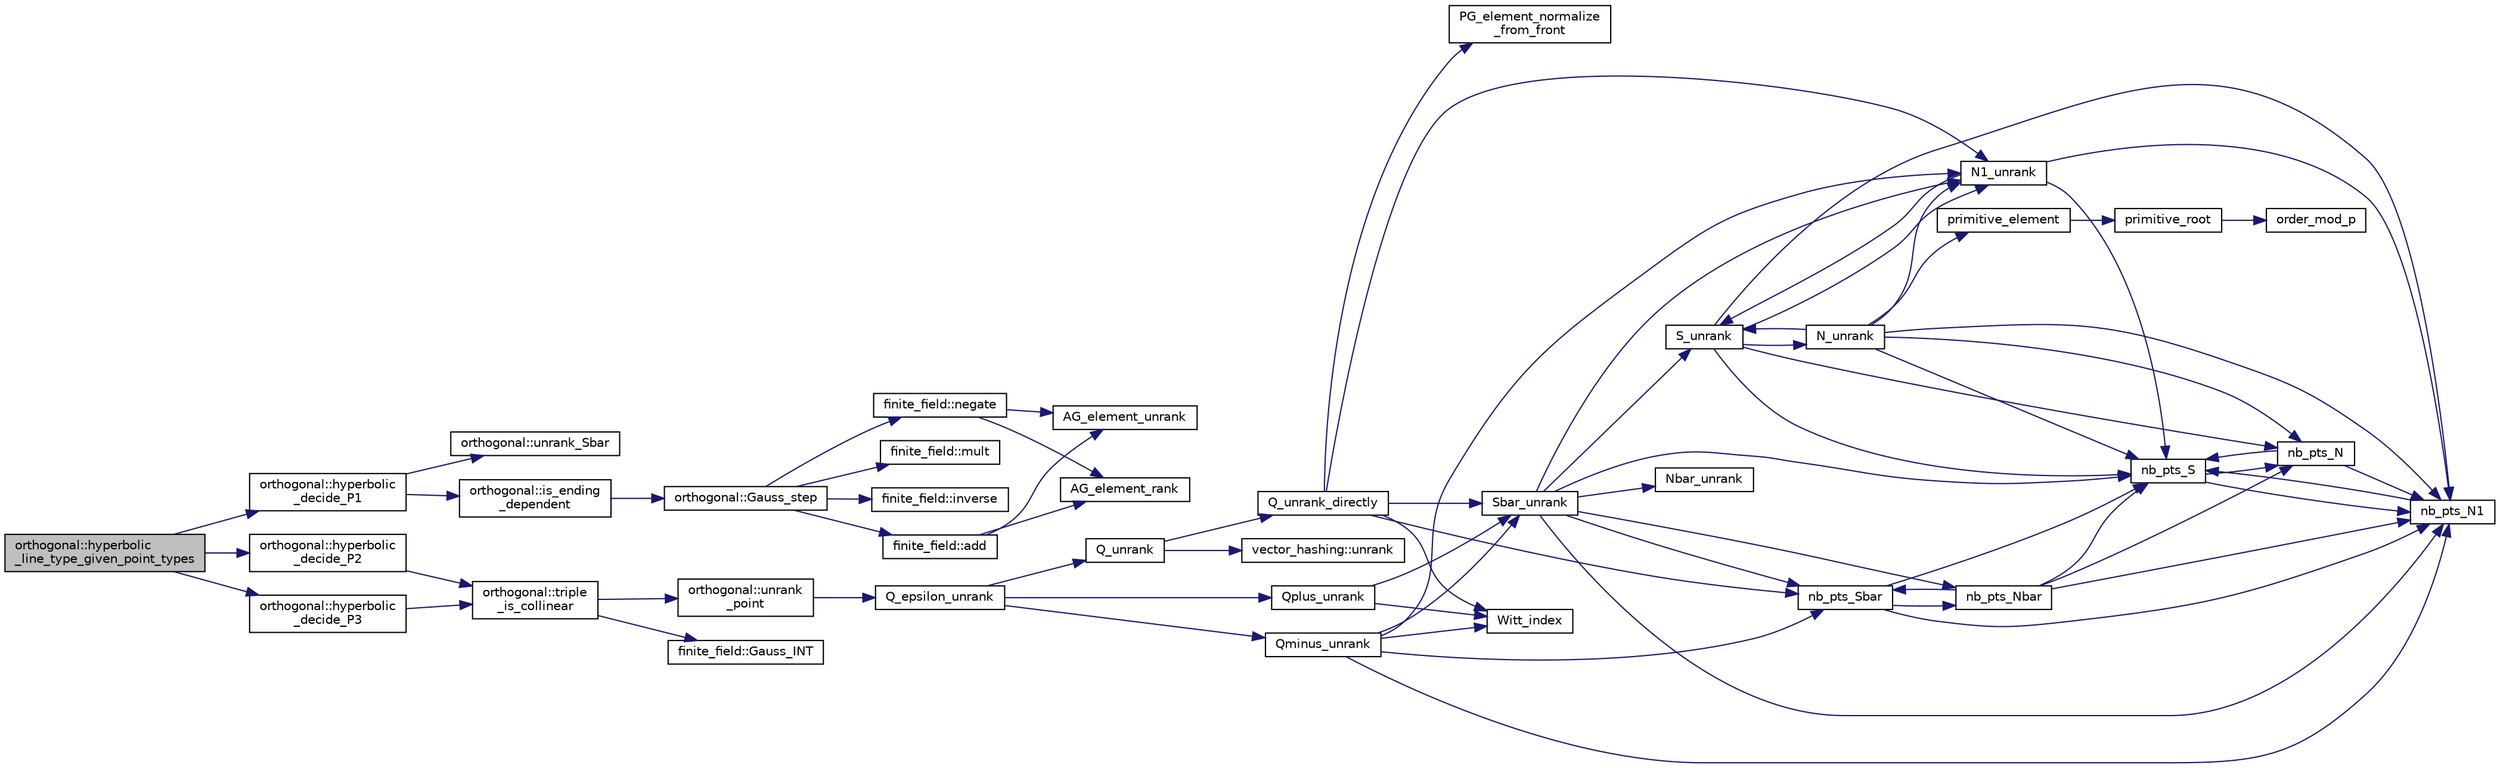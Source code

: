 digraph "orthogonal::hyperbolic_line_type_given_point_types"
{
  edge [fontname="Helvetica",fontsize="10",labelfontname="Helvetica",labelfontsize="10"];
  node [fontname="Helvetica",fontsize="10",shape=record];
  rankdir="LR";
  Node7773 [label="orthogonal::hyperbolic\l_line_type_given_point_types",height=0.2,width=0.4,color="black", fillcolor="grey75", style="filled", fontcolor="black"];
  Node7773 -> Node7774 [color="midnightblue",fontsize="10",style="solid",fontname="Helvetica"];
  Node7774 [label="orthogonal::hyperbolic\l_decide_P1",height=0.2,width=0.4,color="black", fillcolor="white", style="filled",URL="$d7/daa/classorthogonal.html#a5029e837107b4b67481a4a26043f4443"];
  Node7774 -> Node7775 [color="midnightblue",fontsize="10",style="solid",fontname="Helvetica"];
  Node7775 [label="orthogonal::unrank_Sbar",height=0.2,width=0.4,color="black", fillcolor="white", style="filled",URL="$d7/daa/classorthogonal.html#af5dc4e991f79be6bfdce4325648e037a"];
  Node7774 -> Node7776 [color="midnightblue",fontsize="10",style="solid",fontname="Helvetica"];
  Node7776 [label="orthogonal::is_ending\l_dependent",height=0.2,width=0.4,color="black", fillcolor="white", style="filled",URL="$d7/daa/classorthogonal.html#ac73b14e7da4d8a1a84750c345dfabd99"];
  Node7776 -> Node7777 [color="midnightblue",fontsize="10",style="solid",fontname="Helvetica"];
  Node7777 [label="orthogonal::Gauss_step",height=0.2,width=0.4,color="black", fillcolor="white", style="filled",URL="$d7/daa/classorthogonal.html#acc98650297e4c16a55f881780df18ff1"];
  Node7777 -> Node7778 [color="midnightblue",fontsize="10",style="solid",fontname="Helvetica"];
  Node7778 [label="finite_field::negate",height=0.2,width=0.4,color="black", fillcolor="white", style="filled",URL="$df/d5a/classfinite__field.html#aa9d798298f25d4a9262b5bc5f1733e31"];
  Node7778 -> Node7779 [color="midnightblue",fontsize="10",style="solid",fontname="Helvetica"];
  Node7779 [label="AG_element_unrank",height=0.2,width=0.4,color="black", fillcolor="white", style="filled",URL="$d4/d67/geometry_8h.html#a4a33b86c87b2879b97cfa1327abe2885"];
  Node7778 -> Node7780 [color="midnightblue",fontsize="10",style="solid",fontname="Helvetica"];
  Node7780 [label="AG_element_rank",height=0.2,width=0.4,color="black", fillcolor="white", style="filled",URL="$d4/d67/geometry_8h.html#ab2ac908d07dd8038fd996e26bdc75c17"];
  Node7777 -> Node7781 [color="midnightblue",fontsize="10",style="solid",fontname="Helvetica"];
  Node7781 [label="finite_field::mult",height=0.2,width=0.4,color="black", fillcolor="white", style="filled",URL="$df/d5a/classfinite__field.html#a24fb5917aa6d4d656fd855b7f44a13b0"];
  Node7777 -> Node7782 [color="midnightblue",fontsize="10",style="solid",fontname="Helvetica"];
  Node7782 [label="finite_field::inverse",height=0.2,width=0.4,color="black", fillcolor="white", style="filled",URL="$df/d5a/classfinite__field.html#a69f2a12c01e70b7ce2d115c5221c9cdd"];
  Node7777 -> Node7783 [color="midnightblue",fontsize="10",style="solid",fontname="Helvetica"];
  Node7783 [label="finite_field::add",height=0.2,width=0.4,color="black", fillcolor="white", style="filled",URL="$df/d5a/classfinite__field.html#a8f12328a27500f3c7be0c849ebbc9d14"];
  Node7783 -> Node7779 [color="midnightblue",fontsize="10",style="solid",fontname="Helvetica"];
  Node7783 -> Node7780 [color="midnightblue",fontsize="10",style="solid",fontname="Helvetica"];
  Node7773 -> Node7784 [color="midnightblue",fontsize="10",style="solid",fontname="Helvetica"];
  Node7784 [label="orthogonal::hyperbolic\l_decide_P2",height=0.2,width=0.4,color="black", fillcolor="white", style="filled",URL="$d7/daa/classorthogonal.html#ac4329f8055baf9d40e182af3955687f3"];
  Node7784 -> Node7785 [color="midnightblue",fontsize="10",style="solid",fontname="Helvetica"];
  Node7785 [label="orthogonal::triple\l_is_collinear",height=0.2,width=0.4,color="black", fillcolor="white", style="filled",URL="$d7/daa/classorthogonal.html#a85cf2656074b3977032a6bf975475b37"];
  Node7785 -> Node7786 [color="midnightblue",fontsize="10",style="solid",fontname="Helvetica"];
  Node7786 [label="orthogonal::unrank\l_point",height=0.2,width=0.4,color="black", fillcolor="white", style="filled",URL="$d7/daa/classorthogonal.html#ab655117100f7c66c19817b84ac5ac0a0"];
  Node7786 -> Node7787 [color="midnightblue",fontsize="10",style="solid",fontname="Helvetica"];
  Node7787 [label="Q_epsilon_unrank",height=0.2,width=0.4,color="black", fillcolor="white", style="filled",URL="$d4/d67/geometry_8h.html#af162c4d30d4a6528299e37551c353e7b"];
  Node7787 -> Node7788 [color="midnightblue",fontsize="10",style="solid",fontname="Helvetica"];
  Node7788 [label="Q_unrank",height=0.2,width=0.4,color="black", fillcolor="white", style="filled",URL="$db/da0/lib_2foundations_2geometry_2orthogonal__points_8_c.html#a6d02923d5b54ef796934e753e6f5b65b"];
  Node7788 -> Node7789 [color="midnightblue",fontsize="10",style="solid",fontname="Helvetica"];
  Node7789 [label="vector_hashing::unrank",height=0.2,width=0.4,color="black", fillcolor="white", style="filled",URL="$d8/daa/classvector__hashing.html#abbebd3a96a6d27a34b9b49af99e2ed3d"];
  Node7788 -> Node7790 [color="midnightblue",fontsize="10",style="solid",fontname="Helvetica"];
  Node7790 [label="Q_unrank_directly",height=0.2,width=0.4,color="black", fillcolor="white", style="filled",URL="$db/da0/lib_2foundations_2geometry_2orthogonal__points_8_c.html#a105e7e72249e78fcf0785c69099d90ce"];
  Node7790 -> Node7791 [color="midnightblue",fontsize="10",style="solid",fontname="Helvetica"];
  Node7791 [label="Witt_index",height=0.2,width=0.4,color="black", fillcolor="white", style="filled",URL="$db/da0/lib_2foundations_2geometry_2orthogonal__points_8_c.html#ab3483ecb9859a6758f82b5327da50534"];
  Node7790 -> Node7792 [color="midnightblue",fontsize="10",style="solid",fontname="Helvetica"];
  Node7792 [label="nb_pts_Sbar",height=0.2,width=0.4,color="black", fillcolor="white", style="filled",URL="$db/da0/lib_2foundations_2geometry_2orthogonal__points_8_c.html#a986dda26505c9934c771578b084f67cc"];
  Node7792 -> Node7793 [color="midnightblue",fontsize="10",style="solid",fontname="Helvetica"];
  Node7793 [label="nb_pts_S",height=0.2,width=0.4,color="black", fillcolor="white", style="filled",URL="$db/da0/lib_2foundations_2geometry_2orthogonal__points_8_c.html#a9bc3dec6e722644d182738102c3e04f3"];
  Node7793 -> Node7794 [color="midnightblue",fontsize="10",style="solid",fontname="Helvetica"];
  Node7794 [label="nb_pts_N",height=0.2,width=0.4,color="black", fillcolor="white", style="filled",URL="$db/da0/lib_2foundations_2geometry_2orthogonal__points_8_c.html#a93e16898c27b1d1c0a6405a7b0615ba6"];
  Node7794 -> Node7793 [color="midnightblue",fontsize="10",style="solid",fontname="Helvetica"];
  Node7794 -> Node7795 [color="midnightblue",fontsize="10",style="solid",fontname="Helvetica"];
  Node7795 [label="nb_pts_N1",height=0.2,width=0.4,color="black", fillcolor="white", style="filled",URL="$db/da0/lib_2foundations_2geometry_2orthogonal__points_8_c.html#ae0f2e1c76523db67b4ec9629ccc35bc6"];
  Node7795 -> Node7793 [color="midnightblue",fontsize="10",style="solid",fontname="Helvetica"];
  Node7793 -> Node7795 [color="midnightblue",fontsize="10",style="solid",fontname="Helvetica"];
  Node7792 -> Node7796 [color="midnightblue",fontsize="10",style="solid",fontname="Helvetica"];
  Node7796 [label="nb_pts_Nbar",height=0.2,width=0.4,color="black", fillcolor="white", style="filled",URL="$db/da0/lib_2foundations_2geometry_2orthogonal__points_8_c.html#a51b4684a176c6841fd3cd6c34c684c2c"];
  Node7796 -> Node7792 [color="midnightblue",fontsize="10",style="solid",fontname="Helvetica"];
  Node7796 -> Node7794 [color="midnightblue",fontsize="10",style="solid",fontname="Helvetica"];
  Node7796 -> Node7793 [color="midnightblue",fontsize="10",style="solid",fontname="Helvetica"];
  Node7796 -> Node7795 [color="midnightblue",fontsize="10",style="solid",fontname="Helvetica"];
  Node7792 -> Node7795 [color="midnightblue",fontsize="10",style="solid",fontname="Helvetica"];
  Node7790 -> Node7797 [color="midnightblue",fontsize="10",style="solid",fontname="Helvetica"];
  Node7797 [label="Sbar_unrank",height=0.2,width=0.4,color="black", fillcolor="white", style="filled",URL="$db/da0/lib_2foundations_2geometry_2orthogonal__points_8_c.html#a65d9b9ccfff12dd92f4f4e8360701c98"];
  Node7797 -> Node7792 [color="midnightblue",fontsize="10",style="solid",fontname="Helvetica"];
  Node7797 -> Node7793 [color="midnightblue",fontsize="10",style="solid",fontname="Helvetica"];
  Node7797 -> Node7798 [color="midnightblue",fontsize="10",style="solid",fontname="Helvetica"];
  Node7798 [label="S_unrank",height=0.2,width=0.4,color="black", fillcolor="white", style="filled",URL="$db/da0/lib_2foundations_2geometry_2orthogonal__points_8_c.html#a18964a35af25f1b4a85f4eaeb1543d92"];
  Node7798 -> Node7793 [color="midnightblue",fontsize="10",style="solid",fontname="Helvetica"];
  Node7798 -> Node7794 [color="midnightblue",fontsize="10",style="solid",fontname="Helvetica"];
  Node7798 -> Node7795 [color="midnightblue",fontsize="10",style="solid",fontname="Helvetica"];
  Node7798 -> Node7799 [color="midnightblue",fontsize="10",style="solid",fontname="Helvetica"];
  Node7799 [label="N_unrank",height=0.2,width=0.4,color="black", fillcolor="white", style="filled",URL="$db/da0/lib_2foundations_2geometry_2orthogonal__points_8_c.html#ab79724bd19da3bc1b383550113f9d7aa"];
  Node7799 -> Node7793 [color="midnightblue",fontsize="10",style="solid",fontname="Helvetica"];
  Node7799 -> Node7794 [color="midnightblue",fontsize="10",style="solid",fontname="Helvetica"];
  Node7799 -> Node7798 [color="midnightblue",fontsize="10",style="solid",fontname="Helvetica"];
  Node7799 -> Node7795 [color="midnightblue",fontsize="10",style="solid",fontname="Helvetica"];
  Node7799 -> Node7800 [color="midnightblue",fontsize="10",style="solid",fontname="Helvetica"];
  Node7800 [label="N1_unrank",height=0.2,width=0.4,color="black", fillcolor="white", style="filled",URL="$db/da0/lib_2foundations_2geometry_2orthogonal__points_8_c.html#aa9427e27f7f207c1baff3a34cc5d78cf"];
  Node7800 -> Node7793 [color="midnightblue",fontsize="10",style="solid",fontname="Helvetica"];
  Node7800 -> Node7795 [color="midnightblue",fontsize="10",style="solid",fontname="Helvetica"];
  Node7800 -> Node7798 [color="midnightblue",fontsize="10",style="solid",fontname="Helvetica"];
  Node7799 -> Node7801 [color="midnightblue",fontsize="10",style="solid",fontname="Helvetica"];
  Node7801 [label="primitive_element",height=0.2,width=0.4,color="black", fillcolor="white", style="filled",URL="$db/da0/lib_2foundations_2geometry_2orthogonal__points_8_c.html#a97350390ec02c8cd9f54751708e28768"];
  Node7801 -> Node7802 [color="midnightblue",fontsize="10",style="solid",fontname="Helvetica"];
  Node7802 [label="primitive_root",height=0.2,width=0.4,color="black", fillcolor="white", style="filled",URL="$de/dc5/algebra__and__number__theory_8h.html#a0b6f7619d12ff2c4e60b852b820b0972"];
  Node7802 -> Node7803 [color="midnightblue",fontsize="10",style="solid",fontname="Helvetica"];
  Node7803 [label="order_mod_p",height=0.2,width=0.4,color="black", fillcolor="white", style="filled",URL="$df/dda/number__theory_8_c.html#aa38aa7e68ab81726a4462995135456b2"];
  Node7798 -> Node7800 [color="midnightblue",fontsize="10",style="solid",fontname="Helvetica"];
  Node7797 -> Node7796 [color="midnightblue",fontsize="10",style="solid",fontname="Helvetica"];
  Node7797 -> Node7795 [color="midnightblue",fontsize="10",style="solid",fontname="Helvetica"];
  Node7797 -> Node7804 [color="midnightblue",fontsize="10",style="solid",fontname="Helvetica"];
  Node7804 [label="Nbar_unrank",height=0.2,width=0.4,color="black", fillcolor="white", style="filled",URL="$db/da0/lib_2foundations_2geometry_2orthogonal__points_8_c.html#ad641d8fb061c898a2c18266e263fb278"];
  Node7797 -> Node7800 [color="midnightblue",fontsize="10",style="solid",fontname="Helvetica"];
  Node7790 -> Node7805 [color="midnightblue",fontsize="10",style="solid",fontname="Helvetica"];
  Node7805 [label="PG_element_normalize\l_from_front",height=0.2,width=0.4,color="black", fillcolor="white", style="filled",URL="$d4/d67/geometry_8h.html#af675caf5f9975573455c8d93cb56bf95"];
  Node7790 -> Node7800 [color="midnightblue",fontsize="10",style="solid",fontname="Helvetica"];
  Node7787 -> Node7806 [color="midnightblue",fontsize="10",style="solid",fontname="Helvetica"];
  Node7806 [label="Qplus_unrank",height=0.2,width=0.4,color="black", fillcolor="white", style="filled",URL="$db/da0/lib_2foundations_2geometry_2orthogonal__points_8_c.html#ad50512edd586919700e033744b4a03c8"];
  Node7806 -> Node7791 [color="midnightblue",fontsize="10",style="solid",fontname="Helvetica"];
  Node7806 -> Node7797 [color="midnightblue",fontsize="10",style="solid",fontname="Helvetica"];
  Node7787 -> Node7807 [color="midnightblue",fontsize="10",style="solid",fontname="Helvetica"];
  Node7807 [label="Qminus_unrank",height=0.2,width=0.4,color="black", fillcolor="white", style="filled",URL="$db/da0/lib_2foundations_2geometry_2orthogonal__points_8_c.html#ac2dd18f435ab479095b836a483c12c7d"];
  Node7807 -> Node7791 [color="midnightblue",fontsize="10",style="solid",fontname="Helvetica"];
  Node7807 -> Node7792 [color="midnightblue",fontsize="10",style="solid",fontname="Helvetica"];
  Node7807 -> Node7797 [color="midnightblue",fontsize="10",style="solid",fontname="Helvetica"];
  Node7807 -> Node7795 [color="midnightblue",fontsize="10",style="solid",fontname="Helvetica"];
  Node7807 -> Node7800 [color="midnightblue",fontsize="10",style="solid",fontname="Helvetica"];
  Node7785 -> Node7808 [color="midnightblue",fontsize="10",style="solid",fontname="Helvetica"];
  Node7808 [label="finite_field::Gauss_INT",height=0.2,width=0.4,color="black", fillcolor="white", style="filled",URL="$df/d5a/classfinite__field.html#adb676d2e80341b53751326e3a58beb11"];
  Node7773 -> Node7809 [color="midnightblue",fontsize="10",style="solid",fontname="Helvetica"];
  Node7809 [label="orthogonal::hyperbolic\l_decide_P3",height=0.2,width=0.4,color="black", fillcolor="white", style="filled",URL="$d7/daa/classorthogonal.html#a02d20bb315f3f51e2e5fb4f9479f9f62"];
  Node7809 -> Node7785 [color="midnightblue",fontsize="10",style="solid",fontname="Helvetica"];
}
